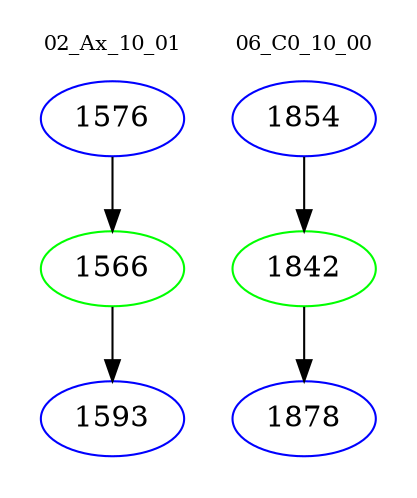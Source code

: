 digraph{
subgraph cluster_0 {
color = white
label = "02_Ax_10_01";
fontsize=10;
T0_1576 [label="1576", color="blue"]
T0_1576 -> T0_1566 [color="black"]
T0_1566 [label="1566", color="green"]
T0_1566 -> T0_1593 [color="black"]
T0_1593 [label="1593", color="blue"]
}
subgraph cluster_1 {
color = white
label = "06_C0_10_00";
fontsize=10;
T1_1854 [label="1854", color="blue"]
T1_1854 -> T1_1842 [color="black"]
T1_1842 [label="1842", color="green"]
T1_1842 -> T1_1878 [color="black"]
T1_1878 [label="1878", color="blue"]
}
}
